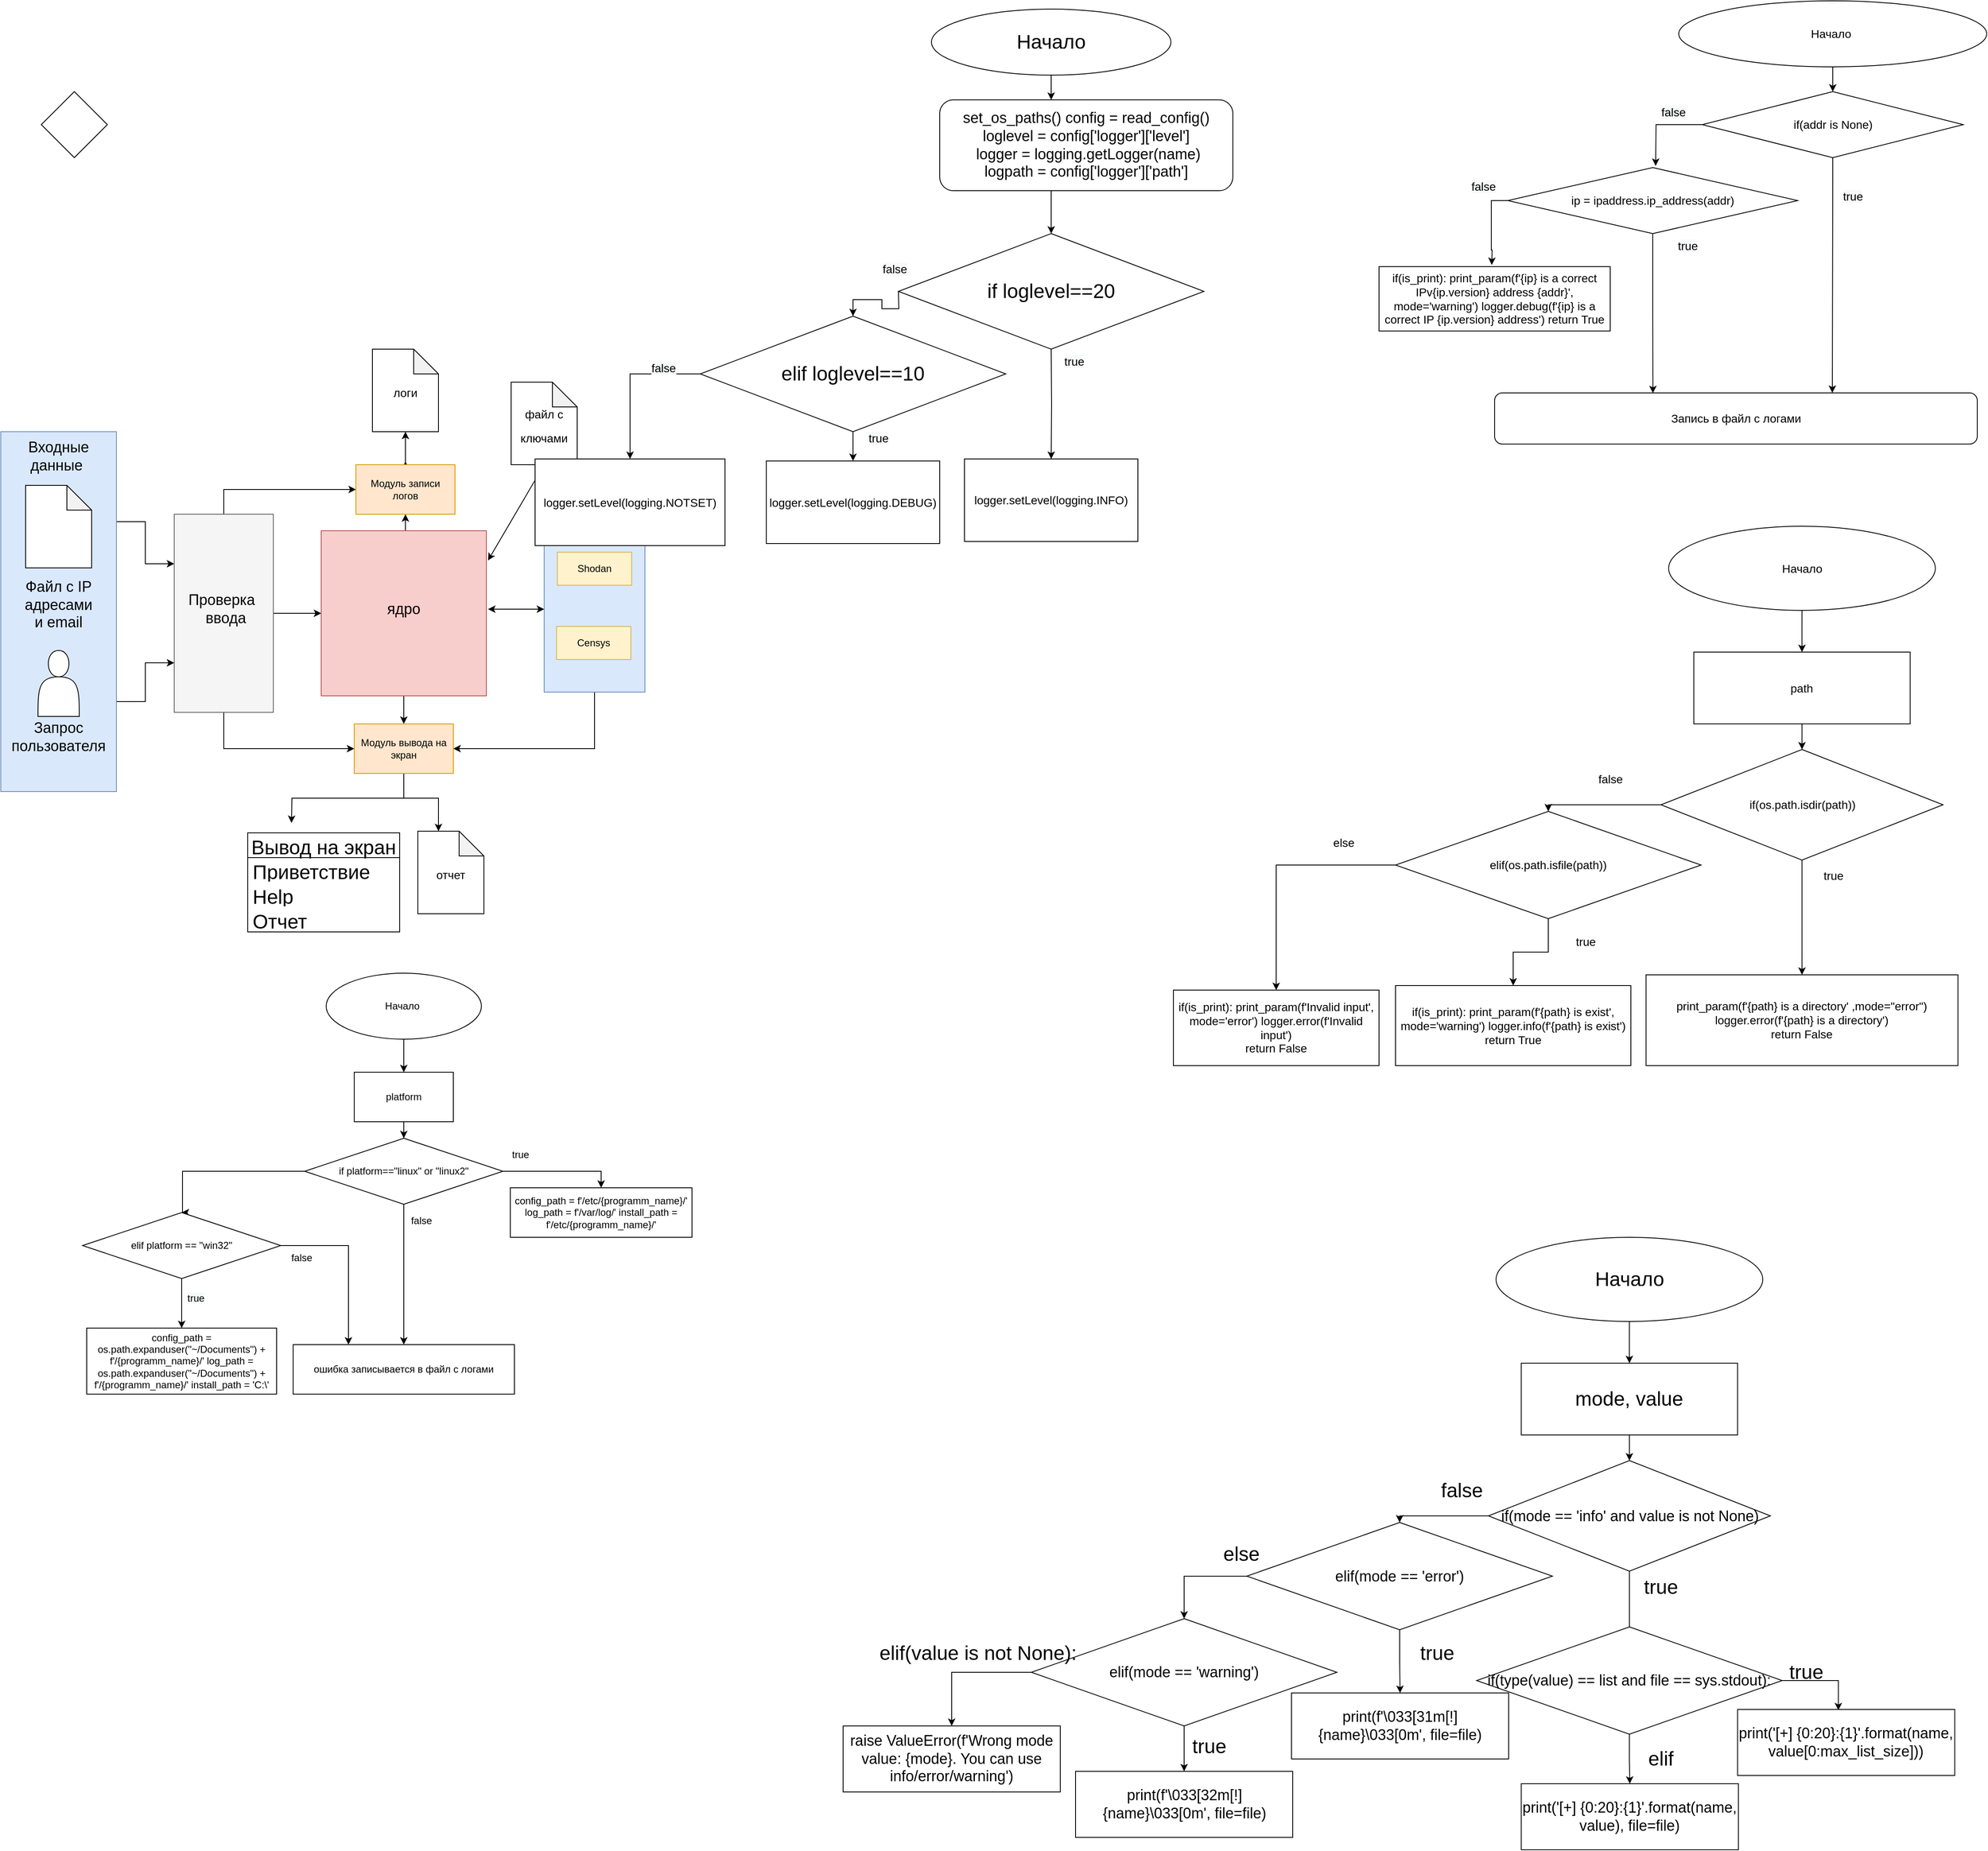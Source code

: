 <mxfile version="20.6.0" type="github">
  <diagram id="up5iI3iQv7PyqTdMi2UR" name="Страница 1">
    <mxGraphModel dx="1031" dy="827" grid="1" gridSize="10" guides="1" tooltips="1" connect="1" arrows="1" fold="1" page="1" pageScale="1" pageWidth="827" pageHeight="1169" math="0" shadow="0">
      <root>
        <mxCell id="0" />
        <mxCell id="1" parent="0" />
        <mxCell id="BEpcIF9MMtaA37C94ts3-64" style="edgeStyle=orthogonalEdgeStyle;rounded=0;orthogonalLoop=1;jettySize=auto;html=1;exitX=0.5;exitY=1;exitDx=0;exitDy=0;entryX=1;entryY=0.5;entryDx=0;entryDy=0;" edge="1" parent="1" source="BEpcIF9MMtaA37C94ts3-62" target="2HNQQZp9qXN_uULMF0lr-79">
          <mxGeometry relative="1" as="geometry" />
        </mxCell>
        <mxCell id="BEpcIF9MMtaA37C94ts3-62" value="" style="rounded=0;whiteSpace=wrap;html=1;fillColor=#dae8fc;strokeColor=#6c8ebf;" vertex="1" parent="1">
          <mxGeometry x="679" y="666.5" width="122" height="201" as="geometry" />
        </mxCell>
        <mxCell id="2HNQQZp9qXN_uULMF0lr-115" style="edgeStyle=orthogonalEdgeStyle;rounded=0;orthogonalLoop=1;jettySize=auto;html=1;exitX=1;exitY=0.75;exitDx=0;exitDy=0;entryX=0;entryY=0.75;entryDx=0;entryDy=0;fontSize=24;" parent="1" source="2HNQQZp9qXN_uULMF0lr-110" target="2HNQQZp9qXN_uULMF0lr-51" edge="1">
          <mxGeometry relative="1" as="geometry" />
        </mxCell>
        <mxCell id="2HNQQZp9qXN_uULMF0lr-125" style="edgeStyle=orthogonalEdgeStyle;rounded=0;orthogonalLoop=1;jettySize=auto;html=1;exitX=1;exitY=0.25;exitDx=0;exitDy=0;fontSize=14;entryX=0;entryY=0.25;entryDx=0;entryDy=0;" parent="1" source="2HNQQZp9qXN_uULMF0lr-110" target="2HNQQZp9qXN_uULMF0lr-51" edge="1">
          <mxGeometry relative="1" as="geometry">
            <mxPoint x="221.077" y="966" as="targetPoint" />
          </mxGeometry>
        </mxCell>
        <mxCell id="2HNQQZp9qXN_uULMF0lr-110" value="" style="rounded=0;whiteSpace=wrap;html=1;fontSize=24;fillColor=#dae8fc;strokeColor=#6c8ebf;" parent="1" vertex="1">
          <mxGeometry x="21" y="552" width="140" height="436" as="geometry" />
        </mxCell>
        <mxCell id="2HNQQZp9qXN_uULMF0lr-89" style="edgeStyle=orthogonalEdgeStyle;rounded=0;orthogonalLoop=1;jettySize=auto;html=1;fontSize=24;" parent="1" source="2HNQQZp9qXN_uULMF0lr-35" target="2HNQQZp9qXN_uULMF0lr-79" edge="1">
          <mxGeometry relative="1" as="geometry" />
        </mxCell>
        <mxCell id="BEpcIF9MMtaA37C94ts3-54" style="edgeStyle=orthogonalEdgeStyle;rounded=0;orthogonalLoop=1;jettySize=auto;html=1;exitX=0.5;exitY=0;exitDx=0;exitDy=0;entryX=0.5;entryY=1;entryDx=0;entryDy=0;" edge="1" parent="1" source="2HNQQZp9qXN_uULMF0lr-35" target="BEpcIF9MMtaA37C94ts3-52">
          <mxGeometry relative="1" as="geometry" />
        </mxCell>
        <mxCell id="2HNQQZp9qXN_uULMF0lr-35" value="" style="whiteSpace=wrap;html=1;aspect=fixed;fillColor=#f8cecc;strokeColor=#b85450;" parent="1" vertex="1">
          <mxGeometry x="409" y="672" width="200" height="200" as="geometry" />
        </mxCell>
        <mxCell id="2HNQQZp9qXN_uULMF0lr-36" value="" style="shape=note;whiteSpace=wrap;html=1;backgroundOutline=1;darkOpacity=0.05;" parent="1" vertex="1">
          <mxGeometry x="51" y="617" width="80" height="100" as="geometry" />
        </mxCell>
        <mxCell id="2HNQQZp9qXN_uULMF0lr-39" value="Shodan" style="rounded=0;whiteSpace=wrap;html=1;fillColor=#fff2cc;strokeColor=#d6b656;" parent="1" vertex="1">
          <mxGeometry x="695" y="698" width="90" height="40" as="geometry" />
        </mxCell>
        <mxCell id="2HNQQZp9qXN_uULMF0lr-40" value="Censys" style="rounded=0;whiteSpace=wrap;html=1;fillColor=#fff2cc;strokeColor=#d6b656;" parent="1" vertex="1">
          <mxGeometry x="694" y="788" width="90" height="40" as="geometry" />
        </mxCell>
        <mxCell id="2HNQQZp9qXN_uULMF0lr-46" value="" style="shape=actor;whiteSpace=wrap;html=1;" parent="1" vertex="1">
          <mxGeometry x="66" y="817" width="50" height="80" as="geometry" />
        </mxCell>
        <mxCell id="2HNQQZp9qXN_uULMF0lr-50" value="&lt;font style=&quot;font-size: 18px;&quot;&gt;Входные данные&amp;nbsp;&lt;/font&gt;" style="text;html=1;strokeColor=none;fillColor=none;align=center;verticalAlign=middle;whiteSpace=wrap;rounded=0;" parent="1" vertex="1">
          <mxGeometry x="61" y="567" width="60" height="30" as="geometry" />
        </mxCell>
        <mxCell id="2HNQQZp9qXN_uULMF0lr-91" style="edgeStyle=orthogonalEdgeStyle;rounded=0;orthogonalLoop=1;jettySize=auto;html=1;entryX=0;entryY=0.5;entryDx=0;entryDy=0;fontSize=24;" parent="1" source="2HNQQZp9qXN_uULMF0lr-51" target="2HNQQZp9qXN_uULMF0lr-79" edge="1">
          <mxGeometry relative="1" as="geometry">
            <Array as="points">
              <mxPoint x="291" y="936" />
            </Array>
          </mxGeometry>
        </mxCell>
        <mxCell id="2HNQQZp9qXN_uULMF0lr-116" style="edgeStyle=orthogonalEdgeStyle;rounded=0;orthogonalLoop=1;jettySize=auto;html=1;exitX=1;exitY=0.5;exitDx=0;exitDy=0;entryX=0;entryY=0.5;entryDx=0;entryDy=0;fontSize=24;" parent="1" source="2HNQQZp9qXN_uULMF0lr-51" target="2HNQQZp9qXN_uULMF0lr-35" edge="1">
          <mxGeometry relative="1" as="geometry" />
        </mxCell>
        <mxCell id="BEpcIF9MMtaA37C94ts3-53" style="edgeStyle=orthogonalEdgeStyle;rounded=0;orthogonalLoop=1;jettySize=auto;html=1;entryX=0;entryY=0.5;entryDx=0;entryDy=0;" edge="1" parent="1" source="2HNQQZp9qXN_uULMF0lr-51" target="BEpcIF9MMtaA37C94ts3-52">
          <mxGeometry relative="1" as="geometry">
            <Array as="points">
              <mxPoint x="291" y="622" />
            </Array>
          </mxGeometry>
        </mxCell>
        <mxCell id="2HNQQZp9qXN_uULMF0lr-51" value="" style="rounded=0;whiteSpace=wrap;html=1;fontSize=18;fillColor=#f5f5f5;fontColor=#333333;strokeColor=#666666;" parent="1" vertex="1">
          <mxGeometry x="231" y="652" width="120" height="240" as="geometry" />
        </mxCell>
        <mxCell id="2HNQQZp9qXN_uULMF0lr-52" value="Проверка&amp;nbsp; &amp;nbsp;ввода" style="text;html=1;strokeColor=none;fillColor=none;align=center;verticalAlign=middle;whiteSpace=wrap;rounded=0;fontSize=18;" parent="1" vertex="1">
          <mxGeometry x="261" y="752" width="60" height="30" as="geometry" />
        </mxCell>
        <mxCell id="2HNQQZp9qXN_uULMF0lr-53" value="Запрос пользователя&lt;br&gt;" style="text;html=1;strokeColor=none;fillColor=none;align=center;verticalAlign=middle;whiteSpace=wrap;rounded=0;fontSize=18;" parent="1" vertex="1">
          <mxGeometry x="61" y="907" width="60" height="30" as="geometry" />
        </mxCell>
        <mxCell id="2HNQQZp9qXN_uULMF0lr-54" value="Файл с IP адресами и email" style="text;html=1;strokeColor=none;fillColor=none;align=center;verticalAlign=middle;whiteSpace=wrap;rounded=0;fontSize=18;" parent="1" vertex="1">
          <mxGeometry x="61" y="747" width="60" height="30" as="geometry" />
        </mxCell>
        <mxCell id="2HNQQZp9qXN_uULMF0lr-56" value="ядро" style="text;html=1;strokeColor=none;fillColor=none;align=center;verticalAlign=middle;whiteSpace=wrap;rounded=0;fontSize=18;" parent="1" vertex="1">
          <mxGeometry x="479" y="752" width="60" height="30" as="geometry" />
        </mxCell>
        <mxCell id="2HNQQZp9qXN_uULMF0lr-105" style="edgeStyle=orthogonalEdgeStyle;rounded=0;orthogonalLoop=1;jettySize=auto;html=1;exitX=0.5;exitY=1;exitDx=0;exitDy=0;entryX=0.5;entryY=0;entryDx=0;entryDy=0;fontSize=24;" parent="1" source="2HNQQZp9qXN_uULMF0lr-79" edge="1">
          <mxGeometry relative="1" as="geometry">
            <mxPoint x="373" y="1026.0" as="targetPoint" />
          </mxGeometry>
        </mxCell>
        <mxCell id="DM3x3-8vK9B7Ih-X84AP-9" style="edgeStyle=orthogonalEdgeStyle;rounded=0;orthogonalLoop=1;jettySize=auto;html=1;entryX=0;entryY=0;entryDx=25;entryDy=0;entryPerimeter=0;" parent="1" source="2HNQQZp9qXN_uULMF0lr-79" target="DM3x3-8vK9B7Ih-X84AP-6" edge="1">
          <mxGeometry relative="1" as="geometry">
            <Array as="points">
              <mxPoint x="509" y="996" />
              <mxPoint x="551" y="996" />
              <mxPoint x="551" y="1036" />
            </Array>
          </mxGeometry>
        </mxCell>
        <mxCell id="2HNQQZp9qXN_uULMF0lr-79" value="Модуль вывода на экран" style="rounded=0;whiteSpace=wrap;html=1;fontSize=12;fillColor=#ffe6cc;strokeColor=#d79b00;" parent="1" vertex="1">
          <mxGeometry x="449" y="906" width="120" height="60" as="geometry" />
        </mxCell>
        <mxCell id="2HNQQZp9qXN_uULMF0lr-101" value="Вывод на экран" style="swimlane;fontStyle=0;childLayout=stackLayout;horizontal=1;startSize=30;horizontalStack=0;resizeParent=1;resizeParentMax=0;resizeLast=0;collapsible=1;marginBottom=0;fontSize=24;" parent="1" vertex="1">
          <mxGeometry x="320" y="1038" width="184" height="120" as="geometry" />
        </mxCell>
        <mxCell id="2HNQQZp9qXN_uULMF0lr-102" value="Приветствие" style="text;strokeColor=none;fillColor=none;align=left;verticalAlign=middle;spacingLeft=4;spacingRight=4;overflow=hidden;points=[[0,0.5],[1,0.5]];portConstraint=eastwest;rotatable=0;fontSize=24;" parent="2HNQQZp9qXN_uULMF0lr-101" vertex="1">
          <mxGeometry y="30" width="184" height="30" as="geometry" />
        </mxCell>
        <mxCell id="2HNQQZp9qXN_uULMF0lr-103" value="Help" style="text;strokeColor=none;fillColor=none;align=left;verticalAlign=middle;spacingLeft=4;spacingRight=4;overflow=hidden;points=[[0,0.5],[1,0.5]];portConstraint=eastwest;rotatable=0;fontSize=24;" parent="2HNQQZp9qXN_uULMF0lr-101" vertex="1">
          <mxGeometry y="60" width="184" height="30" as="geometry" />
        </mxCell>
        <mxCell id="2HNQQZp9qXN_uULMF0lr-104" value="Отчет" style="text;strokeColor=none;fillColor=none;align=left;verticalAlign=middle;spacingLeft=4;spacingRight=4;overflow=hidden;points=[[0,0.5],[1,0.5]];portConstraint=eastwest;rotatable=0;fontSize=24;" parent="2HNQQZp9qXN_uULMF0lr-101" vertex="1">
          <mxGeometry y="90" width="184" height="30" as="geometry" />
        </mxCell>
        <mxCell id="2HNQQZp9qXN_uULMF0lr-111" value="&lt;font style=&quot;font-size: 14px;&quot;&gt;файл с ключами&lt;/font&gt;" style="shape=note;whiteSpace=wrap;html=1;backgroundOutline=1;darkOpacity=0.05;fontSize=24;" parent="1" vertex="1">
          <mxGeometry x="639" y="492" width="80" height="100" as="geometry" />
        </mxCell>
        <mxCell id="2HNQQZp9qXN_uULMF0lr-123" value="" style="endArrow=classic;startArrow=classic;html=1;rounded=0;entryX=0.5;entryY=1;entryDx=0;entryDy=0;entryPerimeter=0;" parent="1" target="2HNQQZp9qXN_uULMF0lr-111" edge="1">
          <mxGeometry width="50" height="50" relative="1" as="geometry">
            <mxPoint x="611" y="708" as="sourcePoint" />
            <mxPoint x="901.0" y="722" as="targetPoint" />
            <Array as="points" />
          </mxGeometry>
        </mxCell>
        <mxCell id="DM3x3-8vK9B7Ih-X84AP-6" value="&lt;font style=&quot;font-size: 14px;&quot;&gt;отчет&lt;/font&gt;" style="shape=note;whiteSpace=wrap;html=1;backgroundOutline=1;darkOpacity=0.05;fontSize=24;" parent="1" vertex="1">
          <mxGeometry x="526" y="1036" width="80" height="100" as="geometry" />
        </mxCell>
        <mxCell id="BEpcIF9MMtaA37C94ts3-4" style="edgeStyle=orthogonalEdgeStyle;rounded=0;orthogonalLoop=1;jettySize=auto;html=1;entryX=0.5;entryY=0;entryDx=0;entryDy=0;" edge="1" parent="1" source="BEpcIF9MMtaA37C94ts3-1" target="BEpcIF9MMtaA37C94ts3-2">
          <mxGeometry relative="1" as="geometry" />
        </mxCell>
        <mxCell id="BEpcIF9MMtaA37C94ts3-1" value="Начало&amp;nbsp;" style="ellipse;whiteSpace=wrap;html=1;" vertex="1" parent="1">
          <mxGeometry x="415" y="1208" width="188" height="80" as="geometry" />
        </mxCell>
        <mxCell id="BEpcIF9MMtaA37C94ts3-5" style="edgeStyle=orthogonalEdgeStyle;rounded=0;orthogonalLoop=1;jettySize=auto;html=1;" edge="1" parent="1" source="BEpcIF9MMtaA37C94ts3-2" target="BEpcIF9MMtaA37C94ts3-3">
          <mxGeometry relative="1" as="geometry" />
        </mxCell>
        <mxCell id="BEpcIF9MMtaA37C94ts3-2" value="platform" style="rounded=0;whiteSpace=wrap;html=1;" vertex="1" parent="1">
          <mxGeometry x="449" y="1328" width="120" height="60" as="geometry" />
        </mxCell>
        <mxCell id="BEpcIF9MMtaA37C94ts3-8" style="edgeStyle=orthogonalEdgeStyle;rounded=0;orthogonalLoop=1;jettySize=auto;html=1;entryX=0.5;entryY=0;entryDx=0;entryDy=0;" edge="1" parent="1" source="BEpcIF9MMtaA37C94ts3-3">
          <mxGeometry relative="1" as="geometry">
            <mxPoint x="240.0" y="1498" as="targetPoint" />
            <Array as="points">
              <mxPoint x="241" y="1448" />
            </Array>
          </mxGeometry>
        </mxCell>
        <mxCell id="BEpcIF9MMtaA37C94ts3-13" style="edgeStyle=orthogonalEdgeStyle;rounded=0;orthogonalLoop=1;jettySize=auto;html=1;entryX=0.5;entryY=0;entryDx=0;entryDy=0;" edge="1" parent="1" source="BEpcIF9MMtaA37C94ts3-3" target="BEpcIF9MMtaA37C94ts3-10">
          <mxGeometry relative="1" as="geometry" />
        </mxCell>
        <mxCell id="BEpcIF9MMtaA37C94ts3-33" style="edgeStyle=orthogonalEdgeStyle;rounded=0;orthogonalLoop=1;jettySize=auto;html=1;entryX=0.5;entryY=0;entryDx=0;entryDy=0;" edge="1" parent="1" source="BEpcIF9MMtaA37C94ts3-3" target="BEpcIF9MMtaA37C94ts3-18">
          <mxGeometry relative="1" as="geometry" />
        </mxCell>
        <mxCell id="BEpcIF9MMtaA37C94ts3-3" value="if platform==&quot;linux&quot; or &quot;linux2&quot;" style="rhombus;whiteSpace=wrap;html=1;" vertex="1" parent="1">
          <mxGeometry x="389" y="1408" width="240" height="80" as="geometry" />
        </mxCell>
        <mxCell id="BEpcIF9MMtaA37C94ts3-34" style="edgeStyle=orthogonalEdgeStyle;rounded=0;orthogonalLoop=1;jettySize=auto;html=1;exitX=0.5;exitY=1;exitDx=0;exitDy=0;entryX=0.5;entryY=0;entryDx=0;entryDy=0;" edge="1" parent="1" source="BEpcIF9MMtaA37C94ts3-7" target="BEpcIF9MMtaA37C94ts3-29">
          <mxGeometry relative="1" as="geometry" />
        </mxCell>
        <mxCell id="BEpcIF9MMtaA37C94ts3-36" style="edgeStyle=orthogonalEdgeStyle;rounded=0;orthogonalLoop=1;jettySize=auto;html=1;exitX=1;exitY=0.5;exitDx=0;exitDy=0;entryX=0.25;entryY=0;entryDx=0;entryDy=0;" edge="1" parent="1" source="BEpcIF9MMtaA37C94ts3-7" target="BEpcIF9MMtaA37C94ts3-18">
          <mxGeometry relative="1" as="geometry">
            <mxPoint x="450" y="1608" as="targetPoint" />
          </mxGeometry>
        </mxCell>
        <mxCell id="BEpcIF9MMtaA37C94ts3-7" value="elif platform == &quot;win32&quot;" style="rhombus;whiteSpace=wrap;html=1;" vertex="1" parent="1">
          <mxGeometry x="120" y="1498" width="240" height="80" as="geometry" />
        </mxCell>
        <mxCell id="BEpcIF9MMtaA37C94ts3-10" value="config_path = f&#39;/etc/{programm_name}/&#39; log_path = f&#39;/var/log/&#39; install_path = f&#39;/etc/{programm_name}/&#39;" style="rounded=0;whiteSpace=wrap;html=1;" vertex="1" parent="1">
          <mxGeometry x="638" y="1468" width="220" height="60" as="geometry" />
        </mxCell>
        <mxCell id="BEpcIF9MMtaA37C94ts3-18" value="ошибка записывается в файл с логами" style="rounded=0;whiteSpace=wrap;html=1;" vertex="1" parent="1">
          <mxGeometry x="375" y="1658" width="268" height="60" as="geometry" />
        </mxCell>
        <mxCell id="BEpcIF9MMtaA37C94ts3-29" value="config_path = os.path.expanduser(&quot;~/Documents&quot;) + f&#39;/{programm_name}/&#39; log_path = os.path.expanduser(&quot;~/Documents&quot;) + f&#39;/{programm_name}/&#39; install_path = &#39;C:\\&#39;" style="rounded=0;whiteSpace=wrap;html=1;" vertex="1" parent="1">
          <mxGeometry x="125" y="1638" width="230" height="80" as="geometry" />
        </mxCell>
        <mxCell id="BEpcIF9MMtaA37C94ts3-37" value="false" style="text;html=1;align=center;verticalAlign=middle;resizable=0;points=[];autosize=1;strokeColor=none;fillColor=none;" vertex="1" parent="1">
          <mxGeometry x="505" y="1493" width="50" height="30" as="geometry" />
        </mxCell>
        <mxCell id="BEpcIF9MMtaA37C94ts3-39" value="true" style="text;html=1;align=center;verticalAlign=middle;resizable=0;points=[];autosize=1;strokeColor=none;fillColor=none;" vertex="1" parent="1">
          <mxGeometry x="630" y="1413" width="40" height="30" as="geometry" />
        </mxCell>
        <mxCell id="BEpcIF9MMtaA37C94ts3-40" value="false" style="text;html=1;align=center;verticalAlign=middle;resizable=0;points=[];autosize=1;strokeColor=none;fillColor=none;" vertex="1" parent="1">
          <mxGeometry x="360" y="1538" width="50" height="30" as="geometry" />
        </mxCell>
        <mxCell id="BEpcIF9MMtaA37C94ts3-42" value="&lt;span style=&quot;color: rgb(0, 0, 0); font-family: Helvetica; font-size: 12px; font-style: normal; font-variant-ligatures: normal; font-variant-caps: normal; font-weight: 400; letter-spacing: normal; orphans: 2; text-align: center; text-indent: 0px; text-transform: none; widows: 2; word-spacing: 0px; -webkit-text-stroke-width: 0px; background-color: rgb(248, 249, 250); text-decoration-thickness: initial; text-decoration-style: initial; text-decoration-color: initial; float: none; display: inline !important;&quot;&gt;true&lt;/span&gt;" style="text;whiteSpace=wrap;html=1;" vertex="1" parent="1">
          <mxGeometry x="245" y="1588" width="50" height="40" as="geometry" />
        </mxCell>
        <mxCell id="BEpcIF9MMtaA37C94ts3-51" value="&lt;font style=&quot;font-size: 14px;&quot;&gt;&lt;font style=&quot;vertical-align: inherit;&quot;&gt;&lt;font style=&quot;vertical-align: inherit;&quot;&gt;логи&lt;/font&gt;&lt;/font&gt;&lt;/font&gt;" style="shape=note;whiteSpace=wrap;html=1;backgroundOutline=1;darkOpacity=0.05;fontSize=24;" vertex="1" parent="1">
          <mxGeometry x="471" y="452" width="80" height="100" as="geometry" />
        </mxCell>
        <mxCell id="BEpcIF9MMtaA37C94ts3-57" style="edgeStyle=orthogonalEdgeStyle;rounded=0;orthogonalLoop=1;jettySize=auto;html=1;exitX=0.5;exitY=0;exitDx=0;exitDy=0;" edge="1" parent="1" source="BEpcIF9MMtaA37C94ts3-52">
          <mxGeometry relative="1" as="geometry">
            <mxPoint x="511" y="588.0" as="targetPoint" />
          </mxGeometry>
        </mxCell>
        <mxCell id="BEpcIF9MMtaA37C94ts3-58" style="edgeStyle=orthogonalEdgeStyle;rounded=0;orthogonalLoop=1;jettySize=auto;html=1;exitX=0.5;exitY=0;exitDx=0;exitDy=0;entryX=0.5;entryY=1;entryDx=0;entryDy=0;entryPerimeter=0;" edge="1" parent="1" source="BEpcIF9MMtaA37C94ts3-52" target="BEpcIF9MMtaA37C94ts3-51">
          <mxGeometry relative="1" as="geometry" />
        </mxCell>
        <mxCell id="BEpcIF9MMtaA37C94ts3-52" value="Модуль записи логов" style="rounded=0;whiteSpace=wrap;html=1;fontSize=12;fillColor=#ffe6cc;strokeColor=#d79b00;" vertex="1" parent="1">
          <mxGeometry x="451" y="592" width="120" height="60" as="geometry" />
        </mxCell>
        <mxCell id="BEpcIF9MMtaA37C94ts3-63" value="" style="endArrow=classic;startArrow=classic;html=1;rounded=0;entryX=0;entryY=0.5;entryDx=0;entryDy=0;" edge="1" parent="1" target="BEpcIF9MMtaA37C94ts3-62">
          <mxGeometry width="50" height="50" relative="1" as="geometry">
            <mxPoint x="611" y="767" as="sourcePoint" />
            <mxPoint x="671" y="738" as="targetPoint" />
          </mxGeometry>
        </mxCell>
        <mxCell id="BEpcIF9MMtaA37C94ts3-70" style="edgeStyle=orthogonalEdgeStyle;rounded=0;orthogonalLoop=1;jettySize=auto;html=1;entryX=0.5;entryY=0;entryDx=0;entryDy=0;" edge="1" parent="1" source="BEpcIF9MMtaA37C94ts3-65">
          <mxGeometry relative="1" as="geometry">
            <mxPoint x="1293.0" y="150.0" as="targetPoint" />
          </mxGeometry>
        </mxCell>
        <mxCell id="BEpcIF9MMtaA37C94ts3-65" value="&lt;font style=&quot;font-size: 24px;&quot;&gt;Начало&lt;/font&gt;" style="ellipse;whiteSpace=wrap;html=1;" vertex="1" parent="1">
          <mxGeometry x="1148" y="40" width="290" height="80" as="geometry" />
        </mxCell>
        <mxCell id="BEpcIF9MMtaA37C94ts3-74" style="edgeStyle=orthogonalEdgeStyle;rounded=0;orthogonalLoop=1;jettySize=auto;html=1;exitX=0.5;exitY=1;exitDx=0;exitDy=0;" edge="1" parent="1">
          <mxGeometry relative="1" as="geometry">
            <mxPoint x="1293.0" y="260" as="sourcePoint" />
            <mxPoint x="1293.0" y="312" as="targetPoint" />
          </mxGeometry>
        </mxCell>
        <mxCell id="BEpcIF9MMtaA37C94ts3-66" value="&lt;font style=&quot;font-size: 18px;&quot;&gt;set_os_paths() config = read_config() &lt;br&gt;loglevel = config[&#39;logger&#39;][&#39;level&#39;]&lt;br&gt;&amp;nbsp;logger = logging.getLogger(name) &lt;br&gt;logpath = config[&#39;logger&#39;][&#39;path&#39;]&lt;/font&gt;" style="rounded=1;whiteSpace=wrap;html=1;" vertex="1" parent="1">
          <mxGeometry x="1158" y="150" width="355" height="110" as="geometry" />
        </mxCell>
        <mxCell id="BEpcIF9MMtaA37C94ts3-75" style="edgeStyle=orthogonalEdgeStyle;rounded=0;orthogonalLoop=1;jettySize=auto;html=1;exitX=0;exitY=0.5;exitDx=0;exitDy=0;entryX=0.5;entryY=0;entryDx=0;entryDy=0;" edge="1" parent="1" target="BEpcIF9MMtaA37C94ts3-68">
          <mxGeometry relative="1" as="geometry">
            <mxPoint x="1108" y="382" as="sourcePoint" />
          </mxGeometry>
        </mxCell>
        <mxCell id="BEpcIF9MMtaA37C94ts3-82" style="edgeStyle=orthogonalEdgeStyle;rounded=0;orthogonalLoop=1;jettySize=auto;html=1;entryX=0.5;entryY=0;entryDx=0;entryDy=0;" edge="1" parent="1" target="BEpcIF9MMtaA37C94ts3-81">
          <mxGeometry relative="1" as="geometry">
            <mxPoint x="1293.0" y="452" as="sourcePoint" />
          </mxGeometry>
        </mxCell>
        <mxCell id="BEpcIF9MMtaA37C94ts3-67" value="&lt;font style=&quot;font-size: 24px;&quot;&gt;if loglevel==20&lt;/font&gt;" style="rhombus;whiteSpace=wrap;html=1;" vertex="1" parent="1">
          <mxGeometry x="1108" y="312" width="370" height="140" as="geometry" />
        </mxCell>
        <mxCell id="BEpcIF9MMtaA37C94ts3-77" style="edgeStyle=orthogonalEdgeStyle;rounded=0;orthogonalLoop=1;jettySize=auto;html=1;exitX=0;exitY=0.5;exitDx=0;exitDy=0;" edge="1" parent="1" source="BEpcIF9MMtaA37C94ts3-68" target="BEpcIF9MMtaA37C94ts3-78">
          <mxGeometry relative="1" as="geometry">
            <mxPoint x="814" y="512" as="targetPoint" />
          </mxGeometry>
        </mxCell>
        <mxCell id="BEpcIF9MMtaA37C94ts3-80" style="edgeStyle=orthogonalEdgeStyle;rounded=0;orthogonalLoop=1;jettySize=auto;html=1;exitX=0.5;exitY=1;exitDx=0;exitDy=0;entryX=0.5;entryY=0;entryDx=0;entryDy=0;" edge="1" parent="1" source="BEpcIF9MMtaA37C94ts3-68" target="BEpcIF9MMtaA37C94ts3-79">
          <mxGeometry relative="1" as="geometry" />
        </mxCell>
        <mxCell id="BEpcIF9MMtaA37C94ts3-68" value="&lt;font style=&quot;font-size: 24px;&quot;&gt;elif loglevel==10&lt;/font&gt;" style="rhombus;whiteSpace=wrap;html=1;" vertex="1" parent="1">
          <mxGeometry x="868" y="412" width="370" height="140" as="geometry" />
        </mxCell>
        <mxCell id="BEpcIF9MMtaA37C94ts3-78" value="&lt;font style=&quot;font-size: 14px;&quot;&gt;logger.setLevel(logging.NOTSET)&lt;/font&gt;" style="rounded=0;whiteSpace=wrap;html=1;" vertex="1" parent="1">
          <mxGeometry x="668" y="585" width="230" height="105" as="geometry" />
        </mxCell>
        <mxCell id="BEpcIF9MMtaA37C94ts3-79" value="&lt;font style=&quot;font-size: 14px;&quot;&gt;logger.setLevel(logging.DEBUG)&lt;/font&gt;" style="rounded=0;whiteSpace=wrap;html=1;" vertex="1" parent="1">
          <mxGeometry x="948" y="587.5" width="210" height="100" as="geometry" />
        </mxCell>
        <mxCell id="BEpcIF9MMtaA37C94ts3-81" value="&lt;font style=&quot;font-size: 14px;&quot;&gt;logger.setLevel(logging.INFO)&lt;/font&gt;" style="rounded=0;whiteSpace=wrap;html=1;" vertex="1" parent="1">
          <mxGeometry x="1188" y="585" width="210" height="100" as="geometry" />
        </mxCell>
        <mxCell id="BEpcIF9MMtaA37C94ts3-85" style="edgeStyle=orthogonalEdgeStyle;rounded=0;orthogonalLoop=1;jettySize=auto;html=1;entryX=0.5;entryY=0;entryDx=0;entryDy=0;fontSize=14;" edge="1" parent="1" source="BEpcIF9MMtaA37C94ts3-83" target="BEpcIF9MMtaA37C94ts3-84">
          <mxGeometry relative="1" as="geometry" />
        </mxCell>
        <mxCell id="BEpcIF9MMtaA37C94ts3-83" value="Начало&amp;nbsp;" style="ellipse;whiteSpace=wrap;html=1;fontSize=14;" vertex="1" parent="1">
          <mxGeometry x="2053" y="30" width="373" height="80" as="geometry" />
        </mxCell>
        <mxCell id="BEpcIF9MMtaA37C94ts3-88" style="edgeStyle=orthogonalEdgeStyle;rounded=0;orthogonalLoop=1;jettySize=auto;html=1;exitX=0;exitY=0.5;exitDx=0;exitDy=0;entryX=0.5;entryY=0;entryDx=0;entryDy=0;fontSize=14;" edge="1" parent="1" source="BEpcIF9MMtaA37C94ts3-84">
          <mxGeometry relative="1" as="geometry">
            <mxPoint x="2025" y="230" as="targetPoint" />
          </mxGeometry>
        </mxCell>
        <mxCell id="BEpcIF9MMtaA37C94ts3-90" style="edgeStyle=orthogonalEdgeStyle;rounded=0;orthogonalLoop=1;jettySize=auto;html=1;fontSize=14;" edge="1" parent="1" source="BEpcIF9MMtaA37C94ts3-84" target="BEpcIF9MMtaA37C94ts3-89">
          <mxGeometry relative="1" as="geometry">
            <Array as="points">
              <mxPoint x="2239" y="250" />
              <mxPoint x="2239" y="250" />
            </Array>
          </mxGeometry>
        </mxCell>
        <mxCell id="BEpcIF9MMtaA37C94ts3-84" value="if(addr is None)" style="rhombus;whiteSpace=wrap;html=1;fontSize=14;" vertex="1" parent="1">
          <mxGeometry x="2081.5" y="140" width="316" height="80" as="geometry" />
        </mxCell>
        <mxCell id="BEpcIF9MMtaA37C94ts3-89" value="Запись в файл с логами" style="rounded=1;whiteSpace=wrap;html=1;fontSize=14;" vertex="1" parent="1">
          <mxGeometry x="1830" y="505" width="584.5" height="62" as="geometry" />
        </mxCell>
        <mxCell id="BEpcIF9MMtaA37C94ts3-96" style="edgeStyle=orthogonalEdgeStyle;rounded=0;orthogonalLoop=1;jettySize=auto;html=1;exitX=0;exitY=0.5;exitDx=0;exitDy=0;fontSize=14;" edge="1" parent="1" source="BEpcIF9MMtaA37C94ts3-93">
          <mxGeometry relative="1" as="geometry">
            <mxPoint x="1826.5" y="350" as="targetPoint" />
          </mxGeometry>
        </mxCell>
        <mxCell id="BEpcIF9MMtaA37C94ts3-102" style="edgeStyle=orthogonalEdgeStyle;rounded=0;orthogonalLoop=1;jettySize=auto;html=1;exitX=0.5;exitY=1;exitDx=0;exitDy=0;entryX=0.328;entryY=0.005;entryDx=0;entryDy=0;entryPerimeter=0;fontSize=14;" edge="1" parent="1" source="BEpcIF9MMtaA37C94ts3-93" target="BEpcIF9MMtaA37C94ts3-89">
          <mxGeometry relative="1" as="geometry" />
        </mxCell>
        <mxCell id="BEpcIF9MMtaA37C94ts3-93" value="ip = ipaddress.ip_address(addr)" style="rhombus;whiteSpace=wrap;html=1;fontSize=14;" vertex="1" parent="1">
          <mxGeometry x="1846" y="232" width="351" height="80" as="geometry" />
        </mxCell>
        <mxCell id="BEpcIF9MMtaA37C94ts3-94" value="" style="rhombus;whiteSpace=wrap;html=1;fontSize=14;" vertex="1" parent="1">
          <mxGeometry x="70" y="140" width="80" height="80" as="geometry" />
        </mxCell>
        <mxCell id="BEpcIF9MMtaA37C94ts3-97" value="if(is_print): print_param(f&#39;{ip} is a correct IPv{ip.version} address {addr}&#39;, mode=&#39;warning&#39;) logger.debug(f&#39;{ip} is a correct IP {ip.version} address&#39;) return True" style="rounded=0;whiteSpace=wrap;html=1;fontSize=14;" vertex="1" parent="1">
          <mxGeometry x="1690" y="352" width="280" height="78" as="geometry" />
        </mxCell>
        <mxCell id="BEpcIF9MMtaA37C94ts3-108" style="edgeStyle=orthogonalEdgeStyle;rounded=0;orthogonalLoop=1;jettySize=auto;html=1;exitX=0.5;exitY=1;exitDx=0;exitDy=0;entryX=0.5;entryY=0;entryDx=0;entryDy=0;fontSize=14;" edge="1" parent="1" source="BEpcIF9MMtaA37C94ts3-103" target="BEpcIF9MMtaA37C94ts3-107">
          <mxGeometry relative="1" as="geometry" />
        </mxCell>
        <mxCell id="BEpcIF9MMtaA37C94ts3-103" value="Начало" style="ellipse;whiteSpace=wrap;html=1;fontSize=14;" vertex="1" parent="1">
          <mxGeometry x="2040.74" y="666.5" width="323" height="102" as="geometry" />
        </mxCell>
        <mxCell id="BEpcIF9MMtaA37C94ts3-111" style="edgeStyle=orthogonalEdgeStyle;rounded=0;orthogonalLoop=1;jettySize=auto;html=1;exitX=0;exitY=0.5;exitDx=0;exitDy=0;entryX=0.5;entryY=0;entryDx=0;entryDy=0;fontSize=14;" edge="1" parent="1" source="BEpcIF9MMtaA37C94ts3-104" target="BEpcIF9MMtaA37C94ts3-106">
          <mxGeometry relative="1" as="geometry">
            <mxPoint x="1961.5" y="988.0" as="sourcePoint" />
            <Array as="points">
              <mxPoint x="1895" y="1004" />
            </Array>
          </mxGeometry>
        </mxCell>
        <mxCell id="BEpcIF9MMtaA37C94ts3-117" style="edgeStyle=orthogonalEdgeStyle;rounded=0;orthogonalLoop=1;jettySize=auto;html=1;entryX=0.5;entryY=0;entryDx=0;entryDy=0;fontSize=14;" edge="1" parent="1" source="BEpcIF9MMtaA37C94ts3-104" target="BEpcIF9MMtaA37C94ts3-116">
          <mxGeometry relative="1" as="geometry">
            <Array as="points">
              <mxPoint x="2202" y="1150" />
              <mxPoint x="2202" y="1150" />
            </Array>
          </mxGeometry>
        </mxCell>
        <mxCell id="BEpcIF9MMtaA37C94ts3-104" value="if(os.path.isdir(path))" style="rhombus;whiteSpace=wrap;html=1;fontSize=14;" vertex="1" parent="1">
          <mxGeometry x="2031.5" y="937" width="341.5" height="134" as="geometry" />
        </mxCell>
        <mxCell id="BEpcIF9MMtaA37C94ts3-119" value="" style="edgeStyle=orthogonalEdgeStyle;rounded=0;orthogonalLoop=1;jettySize=auto;html=1;fontSize=14;" edge="1" parent="1" source="BEpcIF9MMtaA37C94ts3-106" target="BEpcIF9MMtaA37C94ts3-118">
          <mxGeometry relative="1" as="geometry" />
        </mxCell>
        <mxCell id="BEpcIF9MMtaA37C94ts3-121" style="edgeStyle=orthogonalEdgeStyle;rounded=0;orthogonalLoop=1;jettySize=auto;html=1;exitX=0;exitY=0.5;exitDx=0;exitDy=0;entryX=0.5;entryY=0;entryDx=0;entryDy=0;fontSize=14;" edge="1" parent="1" source="BEpcIF9MMtaA37C94ts3-106" target="BEpcIF9MMtaA37C94ts3-120">
          <mxGeometry relative="1" as="geometry" />
        </mxCell>
        <mxCell id="BEpcIF9MMtaA37C94ts3-106" value="elif(os.path.isfile(path))" style="rhombus;whiteSpace=wrap;html=1;fontSize=14;" vertex="1" parent="1">
          <mxGeometry x="1710" y="1012" width="370" height="130" as="geometry" />
        </mxCell>
        <mxCell id="BEpcIF9MMtaA37C94ts3-115" style="edgeStyle=orthogonalEdgeStyle;rounded=0;orthogonalLoop=1;jettySize=auto;html=1;exitX=0.5;exitY=1;exitDx=0;exitDy=0;entryX=0.5;entryY=0;entryDx=0;entryDy=0;fontSize=14;" edge="1" parent="1" source="BEpcIF9MMtaA37C94ts3-107" target="BEpcIF9MMtaA37C94ts3-104">
          <mxGeometry relative="1" as="geometry" />
        </mxCell>
        <mxCell id="BEpcIF9MMtaA37C94ts3-107" value="path" style="rounded=0;whiteSpace=wrap;html=1;fontSize=14;" vertex="1" parent="1">
          <mxGeometry x="2071.25" y="819" width="262" height="87" as="geometry" />
        </mxCell>
        <mxCell id="BEpcIF9MMtaA37C94ts3-116" value="print_param(f&#39;{path} is a directory&#39; ,mode=&quot;error&quot;) logger.error(f&#39;{path} is a directory&#39;)&lt;br&gt;return False" style="whiteSpace=wrap;html=1;fontSize=14;" vertex="1" parent="1">
          <mxGeometry x="2013.37" y="1210" width="377.75" height="110" as="geometry" />
        </mxCell>
        <mxCell id="BEpcIF9MMtaA37C94ts3-118" value="if(is_print): print_param(f&#39;{path} is exist&#39;, mode=&#39;warning&#39;) logger.info(f&#39;{path} is exist&#39;) return True" style="whiteSpace=wrap;html=1;fontSize=14;" vertex="1" parent="1">
          <mxGeometry x="1710" y="1223" width="285" height="97" as="geometry" />
        </mxCell>
        <mxCell id="BEpcIF9MMtaA37C94ts3-120" value="if(is_print): print_param(f&#39;Invalid input&#39;, mode=&#39;error&#39;) logger.error(f&#39;Invalid input&#39;) &lt;br&gt;return False" style="rounded=0;whiteSpace=wrap;html=1;fontSize=14;" vertex="1" parent="1">
          <mxGeometry x="1441" y="1228.5" width="249" height="91.5" as="geometry" />
        </mxCell>
        <mxCell id="BEpcIF9MMtaA37C94ts3-122" value="else" style="text;html=1;align=center;verticalAlign=middle;resizable=0;points=[];autosize=1;strokeColor=none;fillColor=none;fontSize=14;" vertex="1" parent="1">
          <mxGeometry x="1621.5" y="1035" width="50" height="30" as="geometry" />
        </mxCell>
        <mxCell id="BEpcIF9MMtaA37C94ts3-123" value="true" style="text;html=1;align=center;verticalAlign=middle;resizable=0;points=[];autosize=1;strokeColor=none;fillColor=none;fontSize=14;" vertex="1" parent="1">
          <mxGeometry x="2215" y="1075" width="50" height="30" as="geometry" />
        </mxCell>
        <mxCell id="BEpcIF9MMtaA37C94ts3-124" value="false" style="text;html=1;align=center;verticalAlign=middle;resizable=0;points=[];autosize=1;strokeColor=none;fillColor=none;fontSize=14;" vertex="1" parent="1">
          <mxGeometry x="1945" y="958" width="50" height="30" as="geometry" />
        </mxCell>
        <mxCell id="BEpcIF9MMtaA37C94ts3-125" value="true" style="text;html=1;align=center;verticalAlign=middle;resizable=0;points=[];autosize=1;strokeColor=none;fillColor=none;fontSize=14;" vertex="1" parent="1">
          <mxGeometry x="1915" y="1155" width="50" height="30" as="geometry" />
        </mxCell>
        <mxCell id="BEpcIF9MMtaA37C94ts3-126" value="&lt;span style=&quot;color: rgb(0, 0, 0); font-family: Helvetica; font-size: 14px; font-style: normal; font-variant-ligatures: normal; font-variant-caps: normal; font-weight: 400; letter-spacing: normal; orphans: 2; text-align: center; text-indent: 0px; text-transform: none; widows: 2; word-spacing: 0px; -webkit-text-stroke-width: 0px; background-color: rgb(248, 249, 250); text-decoration-thickness: initial; text-decoration-style: initial; text-decoration-color: initial; float: none; display: inline !important;&quot;&gt;true&lt;/span&gt;" style="text;whiteSpace=wrap;html=1;fontSize=14;" vertex="1" parent="1">
          <mxGeometry x="2250" y="252" width="60" height="40" as="geometry" />
        </mxCell>
        <mxCell id="BEpcIF9MMtaA37C94ts3-127" value="&lt;span style=&quot;color: rgb(0, 0, 0); font-family: Helvetica; font-size: 14px; font-style: normal; font-variant-ligatures: normal; font-variant-caps: normal; font-weight: 400; letter-spacing: normal; orphans: 2; text-align: center; text-indent: 0px; text-transform: none; widows: 2; word-spacing: 0px; -webkit-text-stroke-width: 0px; background-color: rgb(248, 249, 250); text-decoration-thickness: initial; text-decoration-style: initial; text-decoration-color: initial; float: none; display: inline !important;&quot;&gt;true&lt;/span&gt;" style="text;whiteSpace=wrap;html=1;fontSize=14;" vertex="1" parent="1">
          <mxGeometry x="2050" y="312" width="60" height="40" as="geometry" />
        </mxCell>
        <mxCell id="BEpcIF9MMtaA37C94ts3-128" value="&lt;span style=&quot;color: rgb(0, 0, 0); font-family: Helvetica; font-size: 14px; font-style: normal; font-variant-ligatures: normal; font-variant-caps: normal; font-weight: 400; letter-spacing: normal; orphans: 2; text-align: center; text-indent: 0px; text-transform: none; widows: 2; word-spacing: 0px; -webkit-text-stroke-width: 0px; background-color: rgb(248, 249, 250); text-decoration-thickness: initial; text-decoration-style: initial; text-decoration-color: initial; float: none; display: inline !important;&quot;&gt;false&lt;/span&gt;" style="text;whiteSpace=wrap;html=1;fontSize=14;" vertex="1" parent="1">
          <mxGeometry x="2030" y="150" width="60" height="40" as="geometry" />
        </mxCell>
        <mxCell id="BEpcIF9MMtaA37C94ts3-129" value="&lt;span style=&quot;color: rgb(0, 0, 0); font-family: Helvetica; font-size: 14px; font-style: normal; font-variant-ligatures: normal; font-variant-caps: normal; font-weight: 400; letter-spacing: normal; orphans: 2; text-align: center; text-indent: 0px; text-transform: none; widows: 2; word-spacing: 0px; -webkit-text-stroke-width: 0px; background-color: rgb(248, 249, 250); text-decoration-thickness: initial; text-decoration-style: initial; text-decoration-color: initial; float: none; display: inline !important;&quot;&gt;false&lt;/span&gt;" style="text;whiteSpace=wrap;html=1;fontSize=14;" vertex="1" parent="1">
          <mxGeometry x="1800" y="240" width="60" height="40" as="geometry" />
        </mxCell>
        <mxCell id="BEpcIF9MMtaA37C94ts3-131" value="&lt;span style=&quot;color: rgb(0, 0, 0); font-family: Helvetica; font-size: 14px; font-style: normal; font-variant-ligatures: normal; font-variant-caps: normal; font-weight: 400; letter-spacing: normal; orphans: 2; text-align: center; text-indent: 0px; text-transform: none; widows: 2; word-spacing: 0px; -webkit-text-stroke-width: 0px; background-color: rgb(248, 249, 250); text-decoration-thickness: initial; text-decoration-style: initial; text-decoration-color: initial; float: none; display: inline !important;&quot;&gt;false&lt;/span&gt;" style="text;whiteSpace=wrap;html=1;fontSize=14;" vertex="1" parent="1">
          <mxGeometry x="1087" y="340" width="60" height="40" as="geometry" />
        </mxCell>
        <mxCell id="BEpcIF9MMtaA37C94ts3-132" value="&lt;span style=&quot;color: rgb(0, 0, 0); font-family: Helvetica; font-size: 14px; font-style: normal; font-variant-ligatures: normal; font-variant-caps: normal; font-weight: 400; letter-spacing: normal; orphans: 2; text-align: center; text-indent: 0px; text-transform: none; widows: 2; word-spacing: 0px; -webkit-text-stroke-width: 0px; background-color: rgb(248, 249, 250); text-decoration-thickness: initial; text-decoration-style: initial; text-decoration-color: initial; float: none; display: inline !important;&quot;&gt;false&lt;/span&gt;" style="text;whiteSpace=wrap;html=1;fontSize=14;" vertex="1" parent="1">
          <mxGeometry x="807" y="460" width="60" height="40" as="geometry" />
        </mxCell>
        <mxCell id="BEpcIF9MMtaA37C94ts3-133" value="&lt;span style=&quot;color: rgb(0, 0, 0); font-family: Helvetica; font-size: 14px; font-style: normal; font-variant-ligatures: normal; font-variant-caps: normal; font-weight: 400; letter-spacing: normal; orphans: 2; text-align: center; text-indent: 0px; text-transform: none; widows: 2; word-spacing: 0px; -webkit-text-stroke-width: 0px; background-color: rgb(248, 249, 250); text-decoration-thickness: initial; text-decoration-style: initial; text-decoration-color: initial; float: none; display: inline !important;&quot;&gt;true&lt;/span&gt;" style="text;whiteSpace=wrap;html=1;fontSize=14;" vertex="1" parent="1">
          <mxGeometry x="1070" y="545" width="60" height="40" as="geometry" />
        </mxCell>
        <mxCell id="BEpcIF9MMtaA37C94ts3-134" value="&lt;span style=&quot;color: rgb(0, 0, 0); font-family: Helvetica; font-size: 14px; font-style: normal; font-variant-ligatures: normal; font-variant-caps: normal; font-weight: 400; letter-spacing: normal; orphans: 2; text-align: center; text-indent: 0px; text-transform: none; widows: 2; word-spacing: 0px; -webkit-text-stroke-width: 0px; background-color: rgb(248, 249, 250); text-decoration-thickness: initial; text-decoration-style: initial; text-decoration-color: initial; float: none; display: inline !important;&quot;&gt;true&lt;/span&gt;" style="text;whiteSpace=wrap;html=1;fontSize=14;" vertex="1" parent="1">
          <mxGeometry x="1307" y="452" width="60" height="40" as="geometry" />
        </mxCell>
        <mxCell id="BEpcIF9MMtaA37C94ts3-135" style="edgeStyle=orthogonalEdgeStyle;rounded=0;orthogonalLoop=1;jettySize=auto;html=1;exitX=0.5;exitY=1;exitDx=0;exitDy=0;entryX=0.5;entryY=0;entryDx=0;entryDy=0;fontSize=14;" edge="1" parent="1" source="BEpcIF9MMtaA37C94ts3-136" target="BEpcIF9MMtaA37C94ts3-144">
          <mxGeometry relative="1" as="geometry" />
        </mxCell>
        <mxCell id="BEpcIF9MMtaA37C94ts3-136" value="&lt;font style=&quot;font-size: 24px;&quot;&gt;Начало&lt;/font&gt;" style="ellipse;whiteSpace=wrap;html=1;fontSize=14;" vertex="1" parent="1">
          <mxGeometry x="1831.74" y="1528" width="323" height="102" as="geometry" />
        </mxCell>
        <mxCell id="BEpcIF9MMtaA37C94ts3-137" style="edgeStyle=orthogonalEdgeStyle;rounded=0;orthogonalLoop=1;jettySize=auto;html=1;exitX=0;exitY=0.5;exitDx=0;exitDy=0;entryX=0.5;entryY=0;entryDx=0;entryDy=0;fontSize=14;" edge="1" parent="1" target="BEpcIF9MMtaA37C94ts3-142">
          <mxGeometry relative="1" as="geometry">
            <mxPoint x="1851.5" y="1865.5" as="sourcePoint" />
            <Array as="points">
              <mxPoint x="1715" y="1865.5" />
            </Array>
          </mxGeometry>
        </mxCell>
        <mxCell id="BEpcIF9MMtaA37C94ts3-138" style="edgeStyle=orthogonalEdgeStyle;rounded=0;orthogonalLoop=1;jettySize=auto;html=1;fontSize=14;" edge="1" parent="1" source="BEpcIF9MMtaA37C94ts3-139">
          <mxGeometry relative="1" as="geometry">
            <Array as="points">
              <mxPoint x="1993" y="2011.5" />
              <mxPoint x="1993" y="2011.5" />
            </Array>
            <mxPoint x="1993" y="2030" as="targetPoint" />
          </mxGeometry>
        </mxCell>
        <mxCell id="BEpcIF9MMtaA37C94ts3-139" value="&lt;font style=&quot;font-size: 18px;&quot;&gt;if(mode == &#39;info&#39; and value is not None)&lt;/font&gt;" style="rhombus;whiteSpace=wrap;html=1;fontSize=14;" vertex="1" parent="1">
          <mxGeometry x="1822.5" y="1798.5" width="341.5" height="134" as="geometry" />
        </mxCell>
        <mxCell id="BEpcIF9MMtaA37C94ts3-140" value="" style="edgeStyle=orthogonalEdgeStyle;rounded=0;orthogonalLoop=1;jettySize=auto;html=1;fontSize=14;" edge="1" parent="1" source="BEpcIF9MMtaA37C94ts3-142" target="BEpcIF9MMtaA37C94ts3-146">
          <mxGeometry relative="1" as="geometry" />
        </mxCell>
        <mxCell id="BEpcIF9MMtaA37C94ts3-153" style="edgeStyle=orthogonalEdgeStyle;rounded=0;orthogonalLoop=1;jettySize=auto;html=1;entryX=0.5;entryY=0;entryDx=0;entryDy=0;fontSize=14;" edge="1" parent="1" target="BEpcIF9MMtaA37C94ts3-152">
          <mxGeometry relative="1" as="geometry">
            <mxPoint x="1586.203" y="1938.571" as="sourcePoint" />
            <Array as="points">
              <mxPoint x="1454" y="1939" />
            </Array>
          </mxGeometry>
        </mxCell>
        <mxCell id="BEpcIF9MMtaA37C94ts3-142" value="&lt;font style=&quot;font-size: 18px;&quot;&gt;elif(mode == &#39;error&#39;)&lt;/font&gt;" style="rhombus;whiteSpace=wrap;html=1;fontSize=14;" vertex="1" parent="1">
          <mxGeometry x="1530" y="1873.5" width="370" height="130" as="geometry" />
        </mxCell>
        <mxCell id="BEpcIF9MMtaA37C94ts3-143" style="edgeStyle=orthogonalEdgeStyle;rounded=0;orthogonalLoop=1;jettySize=auto;html=1;exitX=0.5;exitY=1;exitDx=0;exitDy=0;entryX=0.5;entryY=0;entryDx=0;entryDy=0;fontSize=14;" edge="1" parent="1" source="BEpcIF9MMtaA37C94ts3-144" target="BEpcIF9MMtaA37C94ts3-139">
          <mxGeometry relative="1" as="geometry" />
        </mxCell>
        <mxCell id="BEpcIF9MMtaA37C94ts3-144" value="&lt;font style=&quot;font-size: 24px;&quot;&gt;mode, value&lt;/font&gt;" style="rounded=0;whiteSpace=wrap;html=1;fontSize=14;" vertex="1" parent="1">
          <mxGeometry x="1862.25" y="1680.5" width="262" height="87" as="geometry" />
        </mxCell>
        <mxCell id="BEpcIF9MMtaA37C94ts3-146" value="&lt;font style=&quot;font-size: 18px;&quot;&gt;print(f&#39;\033[31m[!] {name}\033[0m&#39;, file=file)&lt;/font&gt;" style="whiteSpace=wrap;html=1;fontSize=14;" vertex="1" parent="1">
          <mxGeometry x="1584" y="2080" width="263" height="80" as="geometry" />
        </mxCell>
        <mxCell id="BEpcIF9MMtaA37C94ts3-148" value="&lt;font style=&quot;font-size: 24px;&quot;&gt;else&lt;/font&gt;" style="text;html=1;align=center;verticalAlign=middle;resizable=0;points=[];autosize=1;strokeColor=none;fillColor=none;fontSize=14;" vertex="1" parent="1">
          <mxGeometry x="1487.5" y="1891.5" width="70" height="40" as="geometry" />
        </mxCell>
        <mxCell id="BEpcIF9MMtaA37C94ts3-149" value="&lt;font style=&quot;font-size: 24px;&quot;&gt;true&lt;/font&gt;" style="text;html=1;align=center;verticalAlign=middle;resizable=0;points=[];autosize=1;strokeColor=none;fillColor=none;fontSize=14;" vertex="1" parent="1">
          <mxGeometry x="2001" y="1931.5" width="60" height="40" as="geometry" />
        </mxCell>
        <mxCell id="BEpcIF9MMtaA37C94ts3-150" value="&lt;font style=&quot;font-size: 24px;&quot;&gt;false&lt;/font&gt;" style="text;html=1;align=center;verticalAlign=middle;resizable=0;points=[];autosize=1;strokeColor=none;fillColor=none;fontSize=14;" vertex="1" parent="1">
          <mxGeometry x="1755" y="1814.5" width="70" height="40" as="geometry" />
        </mxCell>
        <mxCell id="BEpcIF9MMtaA37C94ts3-151" value="&lt;font style=&quot;font-size: 24px;&quot;&gt;true&lt;/font&gt;" style="text;html=1;align=center;verticalAlign=middle;resizable=0;points=[];autosize=1;strokeColor=none;fillColor=none;fontSize=14;" vertex="1" parent="1">
          <mxGeometry x="1730" y="2011.5" width="60" height="40" as="geometry" />
        </mxCell>
        <mxCell id="BEpcIF9MMtaA37C94ts3-163" style="edgeStyle=orthogonalEdgeStyle;rounded=0;orthogonalLoop=1;jettySize=auto;html=1;exitX=0;exitY=0.5;exitDx=0;exitDy=0;fontSize=14;" edge="1" parent="1" source="BEpcIF9MMtaA37C94ts3-152" target="BEpcIF9MMtaA37C94ts3-161">
          <mxGeometry relative="1" as="geometry">
            <mxPoint x="1304" y="2055" as="sourcePoint" />
          </mxGeometry>
        </mxCell>
        <mxCell id="BEpcIF9MMtaA37C94ts3-164" style="edgeStyle=orthogonalEdgeStyle;rounded=0;orthogonalLoop=1;jettySize=auto;html=1;exitX=0.5;exitY=1;exitDx=0;exitDy=0;fontSize=14;" edge="1" parent="1" source="BEpcIF9MMtaA37C94ts3-152" target="BEpcIF9MMtaA37C94ts3-162">
          <mxGeometry relative="1" as="geometry" />
        </mxCell>
        <mxCell id="BEpcIF9MMtaA37C94ts3-152" value="&lt;font style=&quot;font-size: 18px;&quot;&gt;elif(mode == &#39;warning&#39;)&lt;/font&gt;" style="rhombus;whiteSpace=wrap;html=1;fontSize=14;" vertex="1" parent="1">
          <mxGeometry x="1269" y="1990" width="370" height="130" as="geometry" />
        </mxCell>
        <mxCell id="BEpcIF9MMtaA37C94ts3-157" style="edgeStyle=orthogonalEdgeStyle;rounded=0;orthogonalLoop=1;jettySize=auto;html=1;exitX=1;exitY=0.5;exitDx=0;exitDy=0;entryX=0.464;entryY=0.013;entryDx=0;entryDy=0;entryPerimeter=0;fontSize=14;" edge="1" parent="1" source="BEpcIF9MMtaA37C94ts3-154" target="BEpcIF9MMtaA37C94ts3-156">
          <mxGeometry relative="1" as="geometry" />
        </mxCell>
        <mxCell id="BEpcIF9MMtaA37C94ts3-160" style="edgeStyle=orthogonalEdgeStyle;rounded=0;orthogonalLoop=1;jettySize=auto;html=1;exitX=0.5;exitY=1;exitDx=0;exitDy=0;entryX=0.5;entryY=0;entryDx=0;entryDy=0;fontSize=14;" edge="1" parent="1" source="BEpcIF9MMtaA37C94ts3-154" target="BEpcIF9MMtaA37C94ts3-155">
          <mxGeometry relative="1" as="geometry" />
        </mxCell>
        <mxCell id="BEpcIF9MMtaA37C94ts3-154" value="&lt;font style=&quot;font-size: 18px;&quot;&gt;if(type(value) == list and file == sys.stdout):&lt;/font&gt;" style="rhombus;whiteSpace=wrap;html=1;fontSize=14;" vertex="1" parent="1">
          <mxGeometry x="1808.24" y="2000" width="370" height="130" as="geometry" />
        </mxCell>
        <mxCell id="BEpcIF9MMtaA37C94ts3-155" value="&lt;font style=&quot;font-size: 18px;&quot;&gt;print(&#39;[+] {0:20}:{1}&#39;.format(name, value), file=file)&lt;/font&gt;" style="whiteSpace=wrap;html=1;fontSize=14;" vertex="1" parent="1">
          <mxGeometry x="1862.25" y="2190" width="263" height="80" as="geometry" />
        </mxCell>
        <mxCell id="BEpcIF9MMtaA37C94ts3-156" value="&lt;font style=&quot;font-size: 18px;&quot;&gt;print(&#39;[+] {0:20}:{1}&#39;.format(name, value[0:max_list_size]))&lt;/font&gt;" style="whiteSpace=wrap;html=1;fontSize=14;" vertex="1" parent="1">
          <mxGeometry x="2124.25" y="2100" width="263" height="80" as="geometry" />
        </mxCell>
        <mxCell id="BEpcIF9MMtaA37C94ts3-161" value="&lt;font style=&quot;font-size: 18px;&quot;&gt;raise ValueError(f&#39;Wrong mode value: {mode}. You can use info/error/warning&#39;)&lt;/font&gt;" style="whiteSpace=wrap;html=1;fontSize=14;" vertex="1" parent="1">
          <mxGeometry x="1041" y="2120" width="263" height="80" as="geometry" />
        </mxCell>
        <mxCell id="BEpcIF9MMtaA37C94ts3-162" value="&lt;font style=&quot;font-size: 18px;&quot;&gt;print(f&#39;\033[32m[!] {name}\033[0m&#39;, file=file)&lt;/font&gt;" style="whiteSpace=wrap;html=1;fontSize=14;" vertex="1" parent="1">
          <mxGeometry x="1322.5" y="2175" width="263" height="80" as="geometry" />
        </mxCell>
        <mxCell id="BEpcIF9MMtaA37C94ts3-165" value="&lt;font style=&quot;font-size: 24px;&quot;&gt;elif(value is not None):&lt;/font&gt;" style="text;html=1;align=center;verticalAlign=middle;resizable=0;points=[];autosize=1;strokeColor=none;fillColor=none;fontSize=14;" vertex="1" parent="1">
          <mxGeometry x="1074" y="2012" width="260" height="40" as="geometry" />
        </mxCell>
        <mxCell id="BEpcIF9MMtaA37C94ts3-167" value="&lt;font style=&quot;font-size: 24px;&quot;&gt;elif&lt;/font&gt;" style="text;html=1;align=center;verticalAlign=middle;resizable=0;points=[];autosize=1;strokeColor=none;fillColor=none;fontSize=14;" vertex="1" parent="1">
          <mxGeometry x="2006" y="2140" width="50" height="40" as="geometry" />
        </mxCell>
        <mxCell id="BEpcIF9MMtaA37C94ts3-168" value="&lt;font style=&quot;font-size: 24px;&quot;&gt;true&lt;/font&gt;" style="text;html=1;align=center;verticalAlign=middle;resizable=0;points=[];autosize=1;strokeColor=none;fillColor=none;fontSize=14;" vertex="1" parent="1">
          <mxGeometry x="2176.5" y="2035" width="60" height="40" as="geometry" />
        </mxCell>
        <mxCell id="BEpcIF9MMtaA37C94ts3-169" value="&lt;font style=&quot;font-size: 24px;&quot;&gt;true&lt;/font&gt;" style="text;html=1;align=center;verticalAlign=middle;resizable=0;points=[];autosize=1;strokeColor=none;fillColor=none;fontSize=14;" vertex="1" parent="1">
          <mxGeometry x="1454" y="2125" width="60" height="40" as="geometry" />
        </mxCell>
      </root>
    </mxGraphModel>
  </diagram>
</mxfile>
